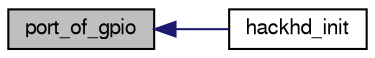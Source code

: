 digraph "port_of_gpio"
{
  edge [fontname="FreeSans",fontsize="10",labelfontname="FreeSans",labelfontsize="10"];
  node [fontname="FreeSans",fontsize="10",shape=record];
  rankdir="LR";
  Node1 [label="port_of_gpio",height=0.2,width=0.4,color="black", fillcolor="grey75", style="filled", fontcolor="black"];
  Node1 -> Node2 [dir="back",color="midnightblue",fontsize="10",style="solid",fontname="FreeSans"];
  Node2 [label="hackhd_init",height=0.2,width=0.4,color="black", fillcolor="white", style="filled",URL="$hackhd_8h.html#aa6c7997c9fedab7c43ddf5d52c1b7f36"];
}
